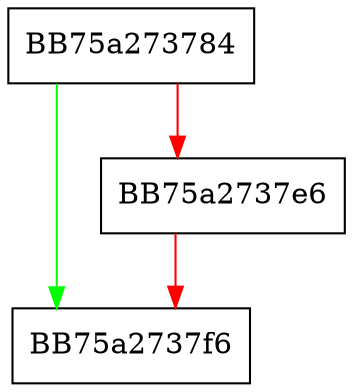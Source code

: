 digraph CWimCompressedResource {
  node [shape="box"];
  graph [splines=ortho];
  BB75a273784 -> BB75a2737f6 [color="green"];
  BB75a273784 -> BB75a2737e6 [color="red"];
  BB75a2737e6 -> BB75a2737f6 [color="red"];
}